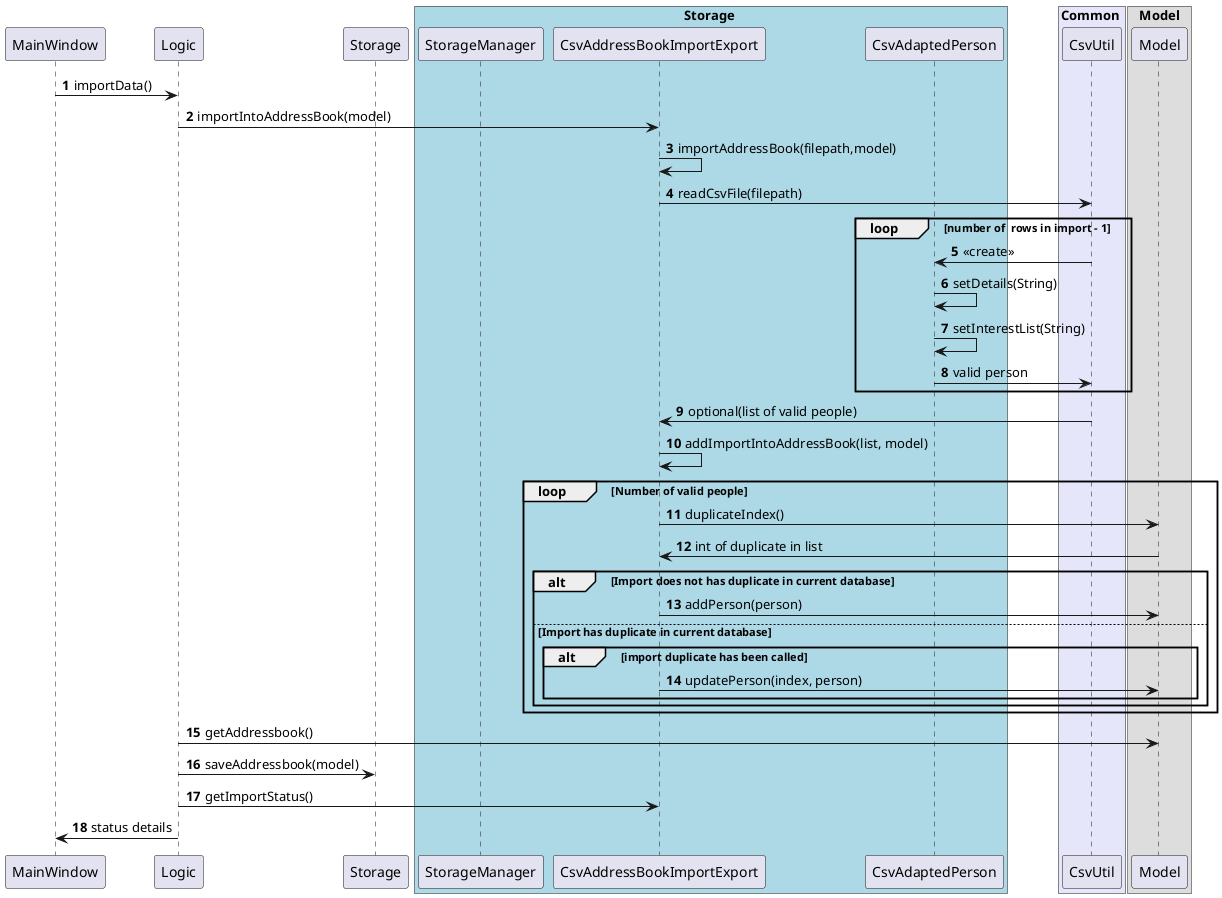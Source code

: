 @startuml
'https://plantuml.com/sequence-diagram

autonumber

participant MainWindow
participant Logic
participant CsvAddressBookImportExport
participant CsvUtil

participant CsvAdaptedPerson
participant Model
participant Storage
'
'
box Storage #LightBlue
    participant StorageManager
    participant CsvAddressBookImportExport
    participant CsvAdaptedPerson
end box
box Common #Lavender
    participant CsvUtil
end box


box Model
    participant Model
end box




MainWindow -> Logic: importData()
Logic -> CsvAddressBookImportExport: importIntoAddressBook(model)
CsvAddressBookImportExport -> CsvAddressBookImportExport: importAddressBook(filepath,model)
CsvAddressBookImportExport -> CsvUtil: readCsvFile(filepath)

loop number of  rows in import - 1

    CsvUtil -> CsvAdaptedPerson: <<create>>

    CsvAdaptedPerson -> CsvAdaptedPerson: setDetails(String)

    CsvAdaptedPerson -> CsvAdaptedPerson: setInterestList(String)
    CsvUtil <- CsvAdaptedPerson: valid person
    end

CsvAddressBookImportExport <- CsvUtil: optional(list of valid people)
CsvAddressBookImportExport -> CsvAddressBookImportExport: addImportIntoAddressBook(list, model)

loop Number of valid people
    CsvAddressBookImportExport  -> Model : duplicateIndex()

    CsvAddressBookImportExport <- Model : int of duplicate in list
    alt Import does not has duplicate in current database
        CsvAddressBookImportExport ->  Model: addPerson(person)
    else Import has duplicate in current database
        alt import duplicate has been called
                    CsvAddressBookImportExport ->  Model: updatePerson(index, person)
        end
    end
    end

Logic -> Model: getAddressbook()
Logic -> Storage: saveAddressbook(model)
Logic -> CsvAddressBookImportExport: getImportStatus()

MainWindow <- Logic: status details

@enduml
